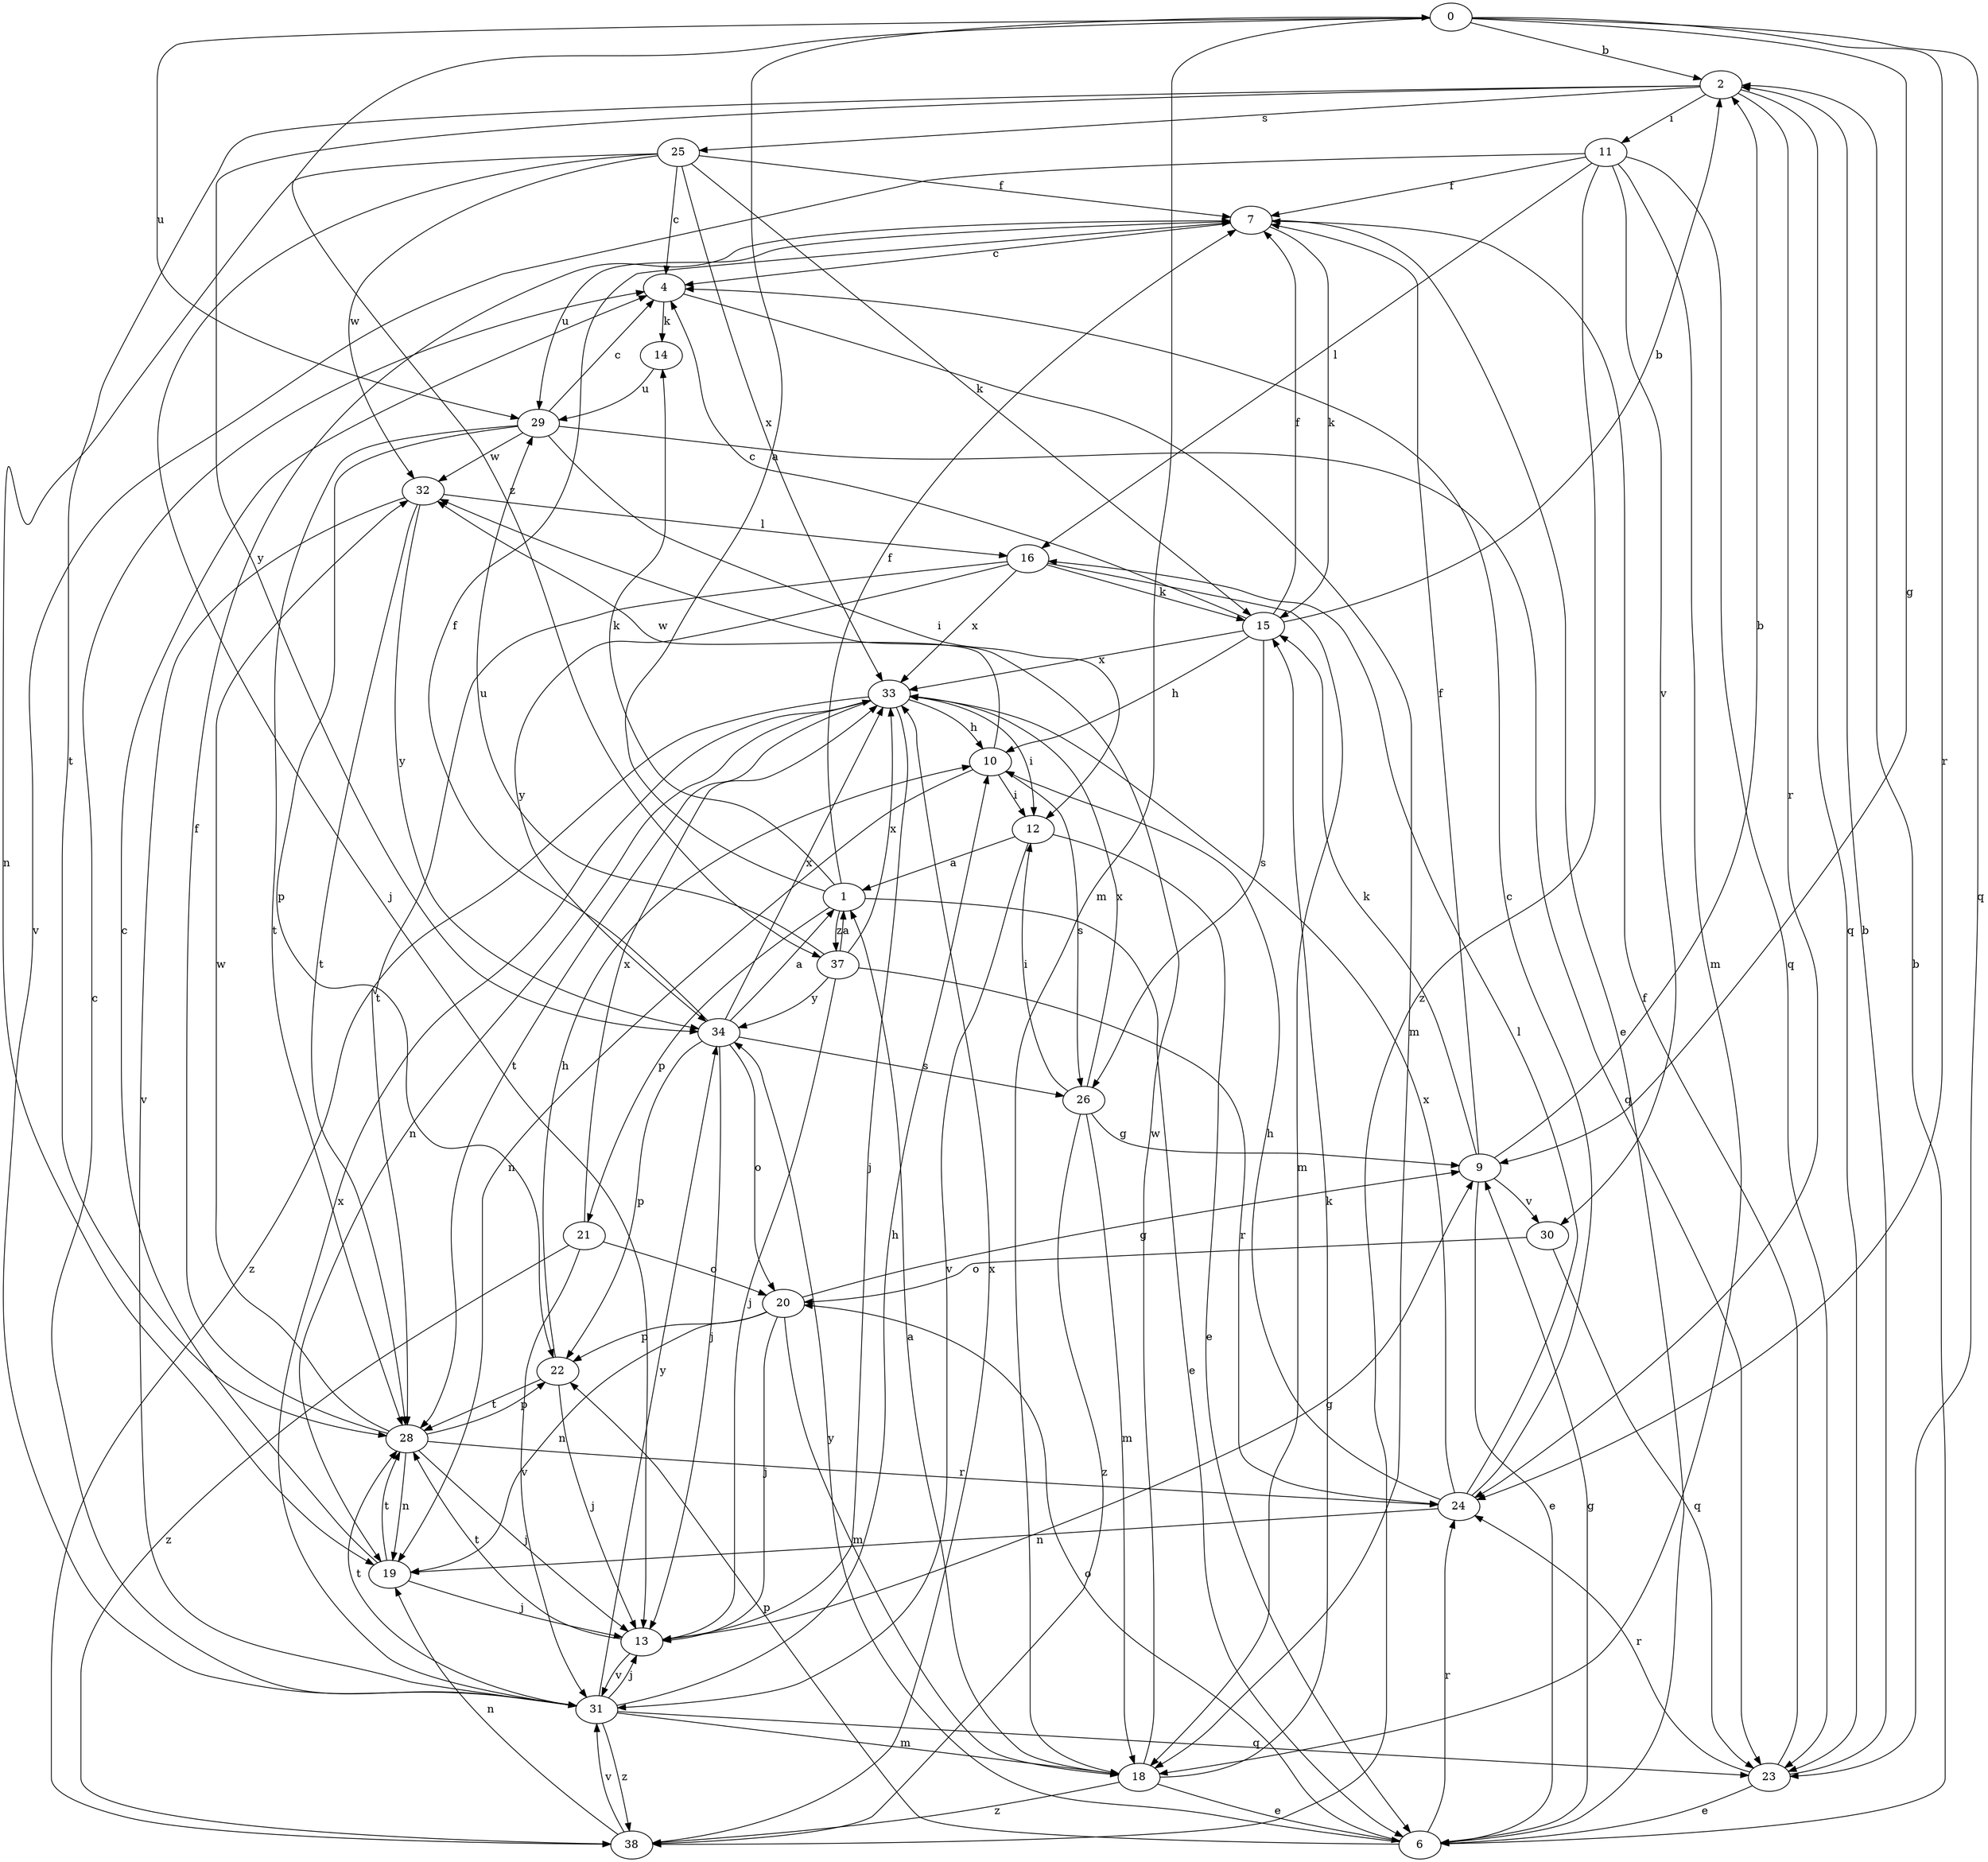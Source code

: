 strict digraph  {
0;
1;
2;
4;
6;
7;
9;
10;
11;
12;
13;
14;
15;
16;
18;
19;
20;
21;
22;
23;
24;
25;
26;
28;
29;
30;
31;
32;
33;
34;
37;
38;
0 -> 2  [label=b];
0 -> 9  [label=g];
0 -> 18  [label=m];
0 -> 23  [label=q];
0 -> 24  [label=r];
0 -> 29  [label=u];
0 -> 37  [label=z];
1 -> 0  [label=a];
1 -> 6  [label=e];
1 -> 7  [label=f];
1 -> 14  [label=k];
1 -> 21  [label=p];
1 -> 37  [label=z];
2 -> 11  [label=i];
2 -> 23  [label=q];
2 -> 24  [label=r];
2 -> 25  [label=s];
2 -> 28  [label=t];
2 -> 34  [label=y];
4 -> 14  [label=k];
4 -> 18  [label=m];
6 -> 2  [label=b];
6 -> 9  [label=g];
6 -> 20  [label=o];
6 -> 22  [label=p];
6 -> 24  [label=r];
6 -> 34  [label=y];
7 -> 4  [label=c];
7 -> 6  [label=e];
7 -> 15  [label=k];
7 -> 29  [label=u];
9 -> 2  [label=b];
9 -> 6  [label=e];
9 -> 7  [label=f];
9 -> 15  [label=k];
9 -> 30  [label=v];
10 -> 12  [label=i];
10 -> 19  [label=n];
10 -> 26  [label=s];
10 -> 32  [label=w];
11 -> 7  [label=f];
11 -> 16  [label=l];
11 -> 18  [label=m];
11 -> 23  [label=q];
11 -> 30  [label=v];
11 -> 31  [label=v];
11 -> 38  [label=z];
12 -> 1  [label=a];
12 -> 6  [label=e];
12 -> 31  [label=v];
13 -> 9  [label=g];
13 -> 28  [label=t];
13 -> 31  [label=v];
14 -> 29  [label=u];
15 -> 2  [label=b];
15 -> 4  [label=c];
15 -> 7  [label=f];
15 -> 10  [label=h];
15 -> 26  [label=s];
15 -> 33  [label=x];
16 -> 15  [label=k];
16 -> 18  [label=m];
16 -> 28  [label=t];
16 -> 33  [label=x];
16 -> 34  [label=y];
18 -> 1  [label=a];
18 -> 6  [label=e];
18 -> 15  [label=k];
18 -> 32  [label=w];
18 -> 38  [label=z];
19 -> 4  [label=c];
19 -> 13  [label=j];
19 -> 28  [label=t];
20 -> 9  [label=g];
20 -> 13  [label=j];
20 -> 18  [label=m];
20 -> 19  [label=n];
20 -> 22  [label=p];
21 -> 20  [label=o];
21 -> 31  [label=v];
21 -> 33  [label=x];
21 -> 38  [label=z];
22 -> 10  [label=h];
22 -> 13  [label=j];
22 -> 28  [label=t];
23 -> 2  [label=b];
23 -> 6  [label=e];
23 -> 7  [label=f];
23 -> 24  [label=r];
24 -> 4  [label=c];
24 -> 10  [label=h];
24 -> 16  [label=l];
24 -> 19  [label=n];
24 -> 33  [label=x];
25 -> 4  [label=c];
25 -> 7  [label=f];
25 -> 13  [label=j];
25 -> 15  [label=k];
25 -> 19  [label=n];
25 -> 32  [label=w];
25 -> 33  [label=x];
26 -> 9  [label=g];
26 -> 12  [label=i];
26 -> 18  [label=m];
26 -> 33  [label=x];
26 -> 38  [label=z];
28 -> 7  [label=f];
28 -> 13  [label=j];
28 -> 19  [label=n];
28 -> 22  [label=p];
28 -> 24  [label=r];
28 -> 32  [label=w];
29 -> 4  [label=c];
29 -> 12  [label=i];
29 -> 22  [label=p];
29 -> 23  [label=q];
29 -> 28  [label=t];
29 -> 32  [label=w];
30 -> 20  [label=o];
30 -> 23  [label=q];
31 -> 4  [label=c];
31 -> 10  [label=h];
31 -> 13  [label=j];
31 -> 18  [label=m];
31 -> 23  [label=q];
31 -> 28  [label=t];
31 -> 33  [label=x];
31 -> 34  [label=y];
31 -> 38  [label=z];
32 -> 16  [label=l];
32 -> 28  [label=t];
32 -> 31  [label=v];
32 -> 34  [label=y];
33 -> 10  [label=h];
33 -> 12  [label=i];
33 -> 13  [label=j];
33 -> 19  [label=n];
33 -> 28  [label=t];
33 -> 38  [label=z];
34 -> 1  [label=a];
34 -> 7  [label=f];
34 -> 13  [label=j];
34 -> 20  [label=o];
34 -> 22  [label=p];
34 -> 26  [label=s];
34 -> 33  [label=x];
37 -> 1  [label=a];
37 -> 13  [label=j];
37 -> 24  [label=r];
37 -> 29  [label=u];
37 -> 33  [label=x];
37 -> 34  [label=y];
38 -> 19  [label=n];
38 -> 31  [label=v];
38 -> 33  [label=x];
}

